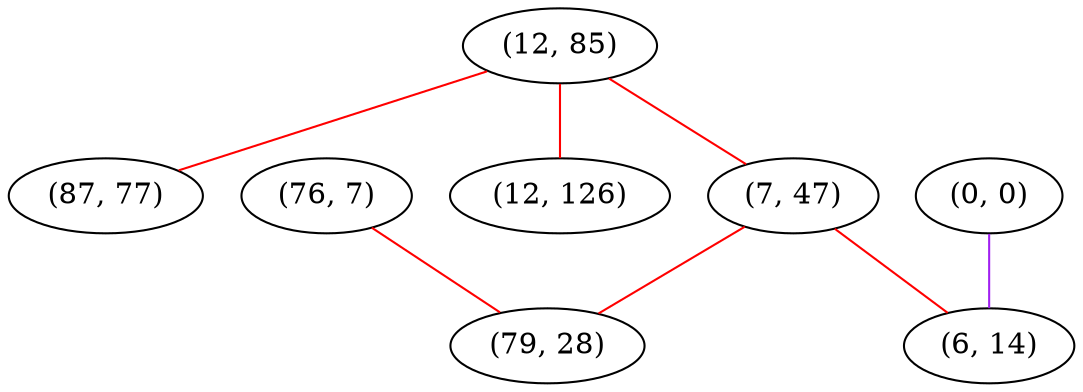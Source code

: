graph "" {
"(12, 85)";
"(0, 0)";
"(7, 47)";
"(76, 7)";
"(79, 28)";
"(12, 126)";
"(87, 77)";
"(6, 14)";
"(12, 85)" -- "(87, 77)"  [color=red, key=0, weight=1];
"(12, 85)" -- "(7, 47)"  [color=red, key=0, weight=1];
"(12, 85)" -- "(12, 126)"  [color=red, key=0, weight=1];
"(0, 0)" -- "(6, 14)"  [color=purple, key=0, weight=4];
"(7, 47)" -- "(79, 28)"  [color=red, key=0, weight=1];
"(7, 47)" -- "(6, 14)"  [color=red, key=0, weight=1];
"(76, 7)" -- "(79, 28)"  [color=red, key=0, weight=1];
}
